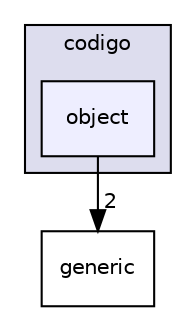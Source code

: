 digraph "codigo/object" {
  compound=true
  node [ fontsize="10", fontname="Helvetica"];
  edge [ labelfontsize="10", labelfontname="Helvetica"];
  subgraph clusterdir_4d7be947362df13686123d6563352e9b {
    graph [ bgcolor="#ddddee", pencolor="black", label="codigo" fontname="Helvetica", fontsize="10", URL="dir_4d7be947362df13686123d6563352e9b.html"]
  dir_06dd021dbc17d4a60f5b3079ad96acb2 [shape=box, label="object", style="filled", fillcolor="#eeeeff", pencolor="black", URL="dir_06dd021dbc17d4a60f5b3079ad96acb2.html"];
  }
  dir_051e70958e5671730c87e7dc760cedd8 [shape=box label="generic" URL="dir_051e70958e5671730c87e7dc760cedd8.html"];
  dir_06dd021dbc17d4a60f5b3079ad96acb2->dir_051e70958e5671730c87e7dc760cedd8 [headlabel="2", labeldistance=1.5 headhref="dir_000012_000008.html"];
}
